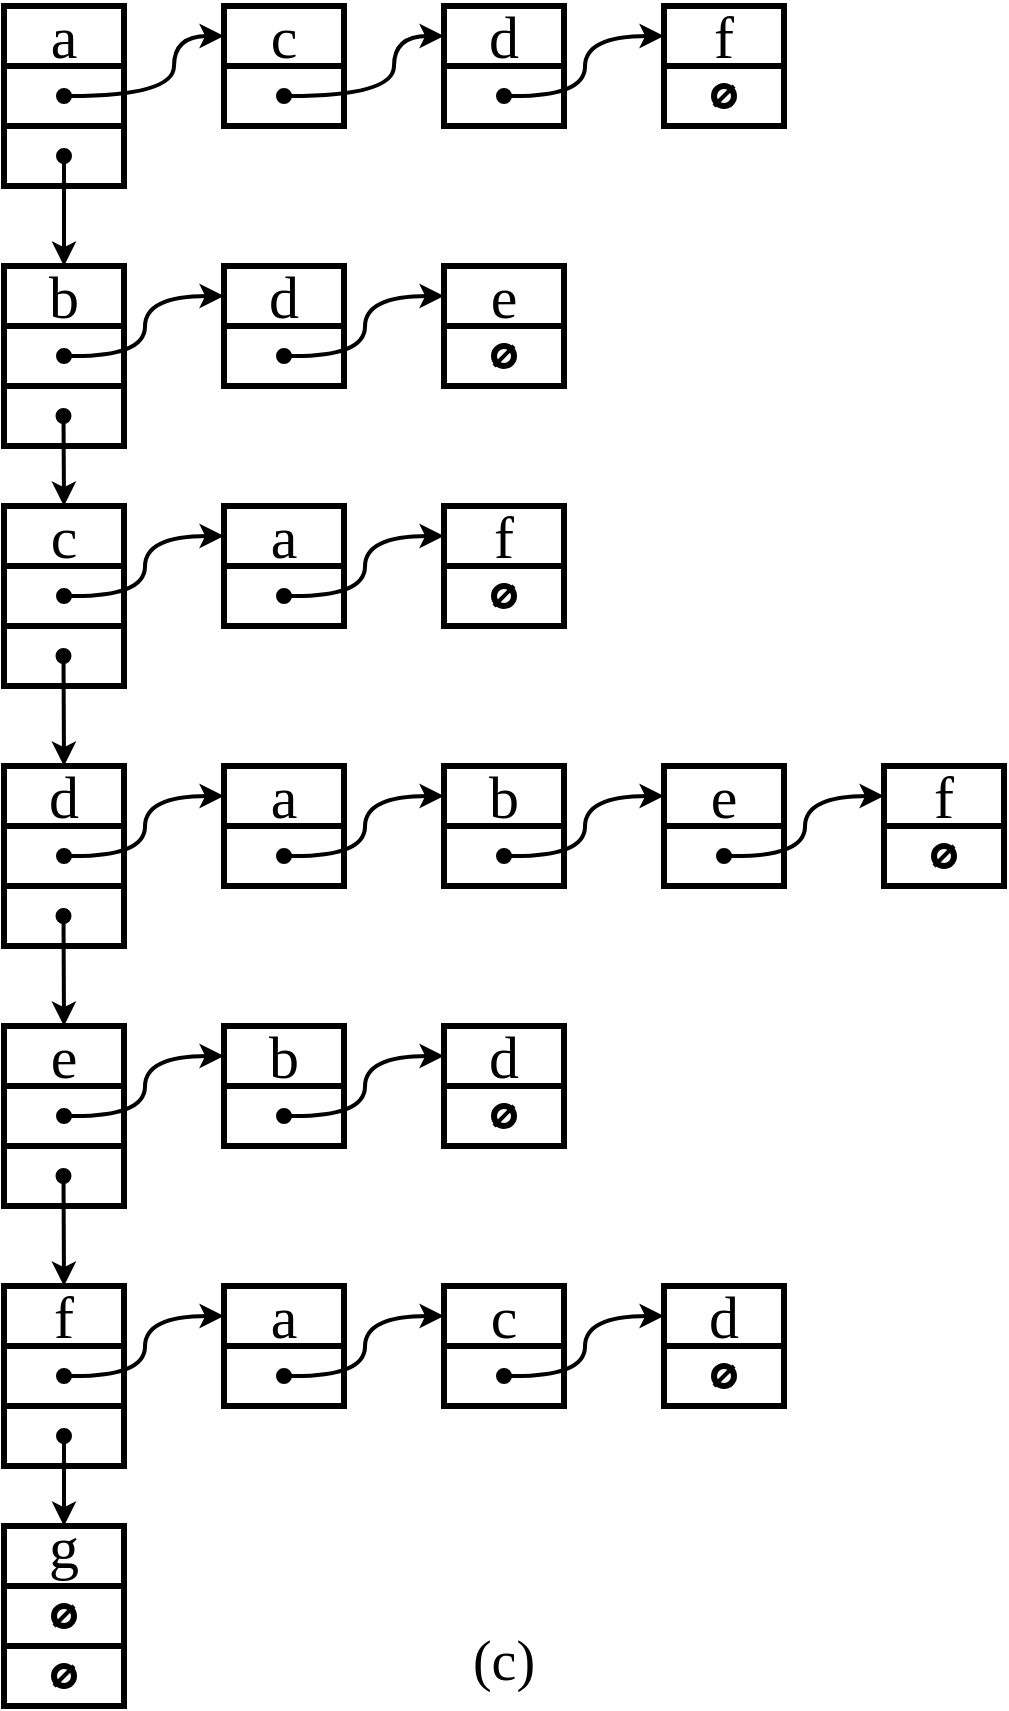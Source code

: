 <mxfile version="20.3.0" type="device"><diagram id="wyPumParGwDQI1j6Ohkn" name="Page-1"><mxGraphModel dx="962" dy="783" grid="1" gridSize="10" guides="1" tooltips="1" connect="1" arrows="1" fold="1" page="1" pageScale="1" pageWidth="850" pageHeight="1100" math="0" shadow="0"><root><mxCell id="0"/><mxCell id="1" parent="0"/><mxCell id="bCPv1UZzqPpGjMlI9TgP-187" value="" style="group" vertex="1" connectable="0" parent="1"><mxGeometry x="40" y="40" width="500" height="850" as="geometry"/></mxCell><mxCell id="bCPv1UZzqPpGjMlI9TgP-43" value="" style="group;fontSize=30;fontFamily=Times New Roman;" vertex="1" connectable="0" parent="bCPv1UZzqPpGjMlI9TgP-187"><mxGeometry width="60" height="90" as="geometry"/></mxCell><mxCell id="bCPv1UZzqPpGjMlI9TgP-2" value="a" style="rounded=0;whiteSpace=wrap;html=1;strokeWidth=3;fontSize=30;fontFamily=Times New Roman;" vertex="1" parent="bCPv1UZzqPpGjMlI9TgP-43"><mxGeometry width="60" height="30" as="geometry"/></mxCell><mxCell id="bCPv1UZzqPpGjMlI9TgP-3" value="" style="rounded=0;whiteSpace=wrap;html=1;strokeWidth=3;fontSize=30;fontFamily=Times New Roman;" vertex="1" parent="bCPv1UZzqPpGjMlI9TgP-43"><mxGeometry y="30" width="60" height="30" as="geometry"/></mxCell><mxCell id="bCPv1UZzqPpGjMlI9TgP-4" value="" style="rounded=0;whiteSpace=wrap;html=1;strokeWidth=3;fontSize=30;fontFamily=Times New Roman;" vertex="1" parent="bCPv1UZzqPpGjMlI9TgP-43"><mxGeometry y="60" width="60" height="30" as="geometry"/></mxCell><mxCell id="bCPv1UZzqPpGjMlI9TgP-142" style="rounded=0;orthogonalLoop=1;jettySize=auto;html=1;entryX=0.5;entryY=0;entryDx=0;entryDy=0;fontFamily=Times New Roman;fontSize=30;exitX=0.5;exitY=0.5;exitDx=0;exitDy=0;exitPerimeter=0;elbow=vertical;strokeWidth=2;startArrow=oval;startFill=1;" edge="1" parent="bCPv1UZzqPpGjMlI9TgP-43" target="bCPv1UZzqPpGjMlI9TgP-46"><mxGeometry relative="1" as="geometry"><mxPoint x="30" y="75" as="sourcePoint"/><mxPoint x="110" y="45" as="targetPoint"/></mxGeometry></mxCell><mxCell id="bCPv1UZzqPpGjMlI9TgP-45" value="" style="group;fontSize=30;fontFamily=Times New Roman;" vertex="1" connectable="0" parent="bCPv1UZzqPpGjMlI9TgP-187"><mxGeometry y="130" width="60" height="90" as="geometry"/></mxCell><mxCell id="bCPv1UZzqPpGjMlI9TgP-46" value="b" style="rounded=0;whiteSpace=wrap;html=1;strokeWidth=3;fontSize=30;fontFamily=Times New Roman;" vertex="1" parent="bCPv1UZzqPpGjMlI9TgP-45"><mxGeometry width="60" height="30" as="geometry"/></mxCell><mxCell id="bCPv1UZzqPpGjMlI9TgP-47" value="" style="rounded=0;whiteSpace=wrap;html=1;strokeWidth=3;fontSize=30;fontFamily=Times New Roman;" vertex="1" parent="bCPv1UZzqPpGjMlI9TgP-45"><mxGeometry y="30" width="60" height="30" as="geometry"/></mxCell><mxCell id="bCPv1UZzqPpGjMlI9TgP-48" value="" style="rounded=0;whiteSpace=wrap;html=1;strokeWidth=3;fontSize=30;fontFamily=Times New Roman;" vertex="1" parent="bCPv1UZzqPpGjMlI9TgP-45"><mxGeometry y="60" width="60" height="30" as="geometry"/></mxCell><mxCell id="bCPv1UZzqPpGjMlI9TgP-49" value="" style="group;fontSize=30;fontFamily=Times New Roman;" vertex="1" connectable="0" parent="bCPv1UZzqPpGjMlI9TgP-187"><mxGeometry y="250" width="60" height="90" as="geometry"/></mxCell><mxCell id="bCPv1UZzqPpGjMlI9TgP-50" value="c" style="rounded=0;whiteSpace=wrap;html=1;strokeWidth=3;fontSize=30;fontFamily=Times New Roman;" vertex="1" parent="bCPv1UZzqPpGjMlI9TgP-49"><mxGeometry width="60" height="30" as="geometry"/></mxCell><mxCell id="bCPv1UZzqPpGjMlI9TgP-51" value="" style="rounded=0;whiteSpace=wrap;html=1;strokeWidth=3;fontSize=30;fontFamily=Times New Roman;" vertex="1" parent="bCPv1UZzqPpGjMlI9TgP-49"><mxGeometry y="30" width="60" height="30" as="geometry"/></mxCell><mxCell id="bCPv1UZzqPpGjMlI9TgP-52" value="" style="rounded=0;whiteSpace=wrap;html=1;strokeWidth=3;fontSize=30;fontFamily=Times New Roman;" vertex="1" parent="bCPv1UZzqPpGjMlI9TgP-49"><mxGeometry y="60" width="60" height="30" as="geometry"/></mxCell><mxCell id="bCPv1UZzqPpGjMlI9TgP-53" value="" style="group;fontSize=30;fontFamily=Times New Roman;" vertex="1" connectable="0" parent="bCPv1UZzqPpGjMlI9TgP-187"><mxGeometry y="380" width="60" height="90" as="geometry"/></mxCell><mxCell id="bCPv1UZzqPpGjMlI9TgP-54" value="d" style="rounded=0;whiteSpace=wrap;html=1;strokeWidth=3;fontSize=30;fontFamily=Times New Roman;" vertex="1" parent="bCPv1UZzqPpGjMlI9TgP-53"><mxGeometry width="60" height="30" as="geometry"/></mxCell><mxCell id="bCPv1UZzqPpGjMlI9TgP-55" value="" style="rounded=0;whiteSpace=wrap;html=1;strokeWidth=3;fontSize=30;fontFamily=Times New Roman;" vertex="1" parent="bCPv1UZzqPpGjMlI9TgP-53"><mxGeometry y="30" width="60" height="30" as="geometry"/></mxCell><mxCell id="bCPv1UZzqPpGjMlI9TgP-56" value="" style="rounded=0;whiteSpace=wrap;html=1;strokeWidth=3;fontSize=30;fontFamily=Times New Roman;" vertex="1" parent="bCPv1UZzqPpGjMlI9TgP-53"><mxGeometry y="60" width="60" height="30" as="geometry"/></mxCell><mxCell id="bCPv1UZzqPpGjMlI9TgP-125" style="edgeStyle=orthogonalEdgeStyle;curved=1;rounded=0;orthogonalLoop=1;jettySize=auto;html=1;entryX=0;entryY=0.5;entryDx=0;entryDy=0;strokeWidth=2;fontFamily=Times New Roman;fontSize=30;startArrow=oval;startFill=1;elbow=vertical;exitX=0.5;exitY=0.5;exitDx=0;exitDy=0;exitPerimeter=0;" edge="1" parent="bCPv1UZzqPpGjMlI9TgP-53" target="bCPv1UZzqPpGjMlI9TgP-94"><mxGeometry relative="1" as="geometry"><mxPoint x="30" y="45" as="sourcePoint"/><mxPoint x="110" y="15" as="targetPoint"/></mxGeometry></mxCell><mxCell id="bCPv1UZzqPpGjMlI9TgP-57" value="" style="group;fontSize=30;fontFamily=Times New Roman;" vertex="1" connectable="0" parent="bCPv1UZzqPpGjMlI9TgP-187"><mxGeometry y="510" width="60" height="90" as="geometry"/></mxCell><mxCell id="bCPv1UZzqPpGjMlI9TgP-58" value="e" style="rounded=0;whiteSpace=wrap;html=1;strokeWidth=3;fontSize=30;fontFamily=Times New Roman;" vertex="1" parent="bCPv1UZzqPpGjMlI9TgP-57"><mxGeometry width="60" height="30" as="geometry"/></mxCell><mxCell id="bCPv1UZzqPpGjMlI9TgP-59" value="" style="rounded=0;whiteSpace=wrap;html=1;strokeWidth=3;fontSize=30;fontFamily=Times New Roman;" vertex="1" parent="bCPv1UZzqPpGjMlI9TgP-57"><mxGeometry y="30" width="60" height="30" as="geometry"/></mxCell><mxCell id="bCPv1UZzqPpGjMlI9TgP-60" value="" style="rounded=0;whiteSpace=wrap;html=1;strokeWidth=3;fontSize=30;fontFamily=Times New Roman;" vertex="1" parent="bCPv1UZzqPpGjMlI9TgP-57"><mxGeometry y="60" width="60" height="30" as="geometry"/></mxCell><mxCell id="bCPv1UZzqPpGjMlI9TgP-61" value="" style="group;fontSize=30;fontFamily=Times New Roman;" vertex="1" connectable="0" parent="bCPv1UZzqPpGjMlI9TgP-187"><mxGeometry y="640" width="60" height="90" as="geometry"/></mxCell><mxCell id="bCPv1UZzqPpGjMlI9TgP-62" value="f" style="rounded=0;whiteSpace=wrap;html=1;strokeWidth=3;fontSize=30;fontFamily=Times New Roman;" vertex="1" parent="bCPv1UZzqPpGjMlI9TgP-61"><mxGeometry width="60" height="30" as="geometry"/></mxCell><mxCell id="bCPv1UZzqPpGjMlI9TgP-63" value="" style="rounded=0;whiteSpace=wrap;html=1;strokeWidth=3;fontSize=30;fontFamily=Times New Roman;" vertex="1" parent="bCPv1UZzqPpGjMlI9TgP-61"><mxGeometry y="30" width="60" height="30" as="geometry"/></mxCell><mxCell id="bCPv1UZzqPpGjMlI9TgP-64" value="" style="rounded=0;whiteSpace=wrap;html=1;strokeWidth=3;fontSize=30;fontFamily=Times New Roman;" vertex="1" parent="bCPv1UZzqPpGjMlI9TgP-61"><mxGeometry y="60" width="60" height="30" as="geometry"/></mxCell><mxCell id="bCPv1UZzqPpGjMlI9TgP-138" style="edgeStyle=orthogonalEdgeStyle;curved=1;rounded=0;orthogonalLoop=1;jettySize=auto;html=1;entryX=0;entryY=0.5;entryDx=0;entryDy=0;strokeWidth=2;fontFamily=Times New Roman;fontSize=30;startArrow=oval;startFill=1;elbow=vertical;exitX=0.5;exitY=0.5;exitDx=0;exitDy=0;exitPerimeter=0;" edge="1" parent="bCPv1UZzqPpGjMlI9TgP-61" target="bCPv1UZzqPpGjMlI9TgP-112"><mxGeometry relative="1" as="geometry"><mxPoint x="30" y="45" as="sourcePoint"/><mxPoint x="110" y="15" as="targetPoint"/></mxGeometry></mxCell><mxCell id="bCPv1UZzqPpGjMlI9TgP-65" value="" style="group;fontSize=30;fontFamily=Times New Roman;" vertex="1" connectable="0" parent="bCPv1UZzqPpGjMlI9TgP-187"><mxGeometry y="760" width="60" height="90" as="geometry"/></mxCell><mxCell id="bCPv1UZzqPpGjMlI9TgP-66" value="g" style="rounded=0;whiteSpace=wrap;html=1;strokeWidth=3;fontSize=30;fontFamily=Times New Roman;spacingTop=-10;" vertex="1" parent="bCPv1UZzqPpGjMlI9TgP-65"><mxGeometry width="60" height="30" as="geometry"/></mxCell><mxCell id="bCPv1UZzqPpGjMlI9TgP-67" value="" style="rounded=0;whiteSpace=wrap;html=1;strokeWidth=3;fontSize=30;fontFamily=Times New Roman;" vertex="1" parent="bCPv1UZzqPpGjMlI9TgP-65"><mxGeometry y="30" width="60" height="30" as="geometry"/></mxCell><mxCell id="bCPv1UZzqPpGjMlI9TgP-68" value="" style="rounded=0;whiteSpace=wrap;html=1;strokeWidth=3;fontSize=30;fontFamily=Times New Roman;" vertex="1" parent="bCPv1UZzqPpGjMlI9TgP-65"><mxGeometry y="60" width="60" height="30" as="geometry"/></mxCell><mxCell id="bCPv1UZzqPpGjMlI9TgP-181" value="" style="group;strokeWidth=3;fontFamily=Times New Roman;fontSize=30;" vertex="1" connectable="0" parent="bCPv1UZzqPpGjMlI9TgP-65"><mxGeometry x="25" y="40" width="10" height="10" as="geometry"/></mxCell><mxCell id="bCPv1UZzqPpGjMlI9TgP-182" value="" style="ellipse;whiteSpace=wrap;html=1;aspect=fixed;strokeWidth=3;fontFamily=Times New Roman;fontSize=30;" vertex="1" parent="bCPv1UZzqPpGjMlI9TgP-181"><mxGeometry width="10" height="10" as="geometry"/></mxCell><mxCell id="bCPv1UZzqPpGjMlI9TgP-183" value="" style="endArrow=none;html=1;exitX=0;exitY=1;exitDx=0;exitDy=0;exitPerimeter=0;rounded=0;strokeWidth=2;fontFamily=Times New Roman;fontSize=30;elbow=vertical;" edge="1" parent="bCPv1UZzqPpGjMlI9TgP-181" source="bCPv1UZzqPpGjMlI9TgP-182"><mxGeometry width="50" height="50" as="geometry"><mxPoint x="5" y="10" as="sourcePoint"/><mxPoint x="10" as="targetPoint"/></mxGeometry></mxCell><mxCell id="bCPv1UZzqPpGjMlI9TgP-184" value="" style="group;strokeWidth=3;fontFamily=Times New Roman;fontSize=30;" vertex="1" connectable="0" parent="bCPv1UZzqPpGjMlI9TgP-65"><mxGeometry x="25" y="70" width="10" height="10" as="geometry"/></mxCell><mxCell id="bCPv1UZzqPpGjMlI9TgP-185" value="" style="ellipse;whiteSpace=wrap;html=1;aspect=fixed;strokeWidth=3;fontFamily=Times New Roman;fontSize=30;" vertex="1" parent="bCPv1UZzqPpGjMlI9TgP-184"><mxGeometry width="10" height="10" as="geometry"/></mxCell><mxCell id="bCPv1UZzqPpGjMlI9TgP-186" value="" style="endArrow=none;html=1;exitX=0;exitY=1;exitDx=0;exitDy=0;exitPerimeter=0;rounded=0;strokeWidth=2;fontFamily=Times New Roman;fontSize=30;elbow=vertical;" edge="1" parent="bCPv1UZzqPpGjMlI9TgP-184" source="bCPv1UZzqPpGjMlI9TgP-185"><mxGeometry width="50" height="50" as="geometry"><mxPoint x="5" y="10" as="sourcePoint"/><mxPoint x="10" as="targetPoint"/></mxGeometry></mxCell><mxCell id="bCPv1UZzqPpGjMlI9TgP-69" value="" style="group;fontSize=30;fontFamily=Times New Roman;" vertex="1" connectable="0" parent="bCPv1UZzqPpGjMlI9TgP-187"><mxGeometry x="110" width="60" height="60" as="geometry"/></mxCell><mxCell id="bCPv1UZzqPpGjMlI9TgP-70" value="c" style="rounded=0;whiteSpace=wrap;html=1;strokeWidth=3;fontSize=30;fontFamily=Times New Roman;" vertex="1" parent="bCPv1UZzqPpGjMlI9TgP-69"><mxGeometry width="60" height="30" as="geometry"/></mxCell><mxCell id="bCPv1UZzqPpGjMlI9TgP-71" value="" style="rounded=0;whiteSpace=wrap;html=1;strokeWidth=3;fontSize=30;fontFamily=Times New Roman;" vertex="1" parent="bCPv1UZzqPpGjMlI9TgP-69"><mxGeometry y="30" width="60" height="30" as="geometry"/></mxCell><mxCell id="bCPv1UZzqPpGjMlI9TgP-72" value="" style="group;fontSize=30;fontFamily=Times New Roman;" vertex="1" connectable="0" parent="bCPv1UZzqPpGjMlI9TgP-187"><mxGeometry x="220" width="60" height="60" as="geometry"/></mxCell><mxCell id="bCPv1UZzqPpGjMlI9TgP-73" value="d" style="rounded=0;whiteSpace=wrap;html=1;strokeWidth=3;fontSize=30;fontFamily=Times New Roman;" vertex="1" parent="bCPv1UZzqPpGjMlI9TgP-72"><mxGeometry width="60" height="30" as="geometry"/></mxCell><mxCell id="bCPv1UZzqPpGjMlI9TgP-74" value="" style="rounded=0;whiteSpace=wrap;html=1;strokeWidth=3;fontSize=30;fontFamily=Times New Roman;" vertex="1" parent="bCPv1UZzqPpGjMlI9TgP-72"><mxGeometry y="30" width="60" height="30" as="geometry"/></mxCell><mxCell id="bCPv1UZzqPpGjMlI9TgP-75" value="" style="group;fontSize=30;fontFamily=Times New Roman;" vertex="1" connectable="0" parent="bCPv1UZzqPpGjMlI9TgP-187"><mxGeometry x="330" width="60" height="60" as="geometry"/></mxCell><mxCell id="bCPv1UZzqPpGjMlI9TgP-76" value="f" style="rounded=0;whiteSpace=wrap;html=1;strokeWidth=3;fontSize=30;fontFamily=Times New Roman;" vertex="1" parent="bCPv1UZzqPpGjMlI9TgP-75"><mxGeometry width="60" height="30" as="geometry"/></mxCell><mxCell id="bCPv1UZzqPpGjMlI9TgP-77" value="" style="rounded=0;whiteSpace=wrap;html=1;strokeWidth=3;fontSize=30;fontFamily=Times New Roman;" vertex="1" parent="bCPv1UZzqPpGjMlI9TgP-75"><mxGeometry y="30" width="60" height="30" as="geometry"/></mxCell><mxCell id="bCPv1UZzqPpGjMlI9TgP-154" value="" style="group;strokeWidth=3;fontFamily=Times New Roman;fontSize=30;" vertex="1" connectable="0" parent="bCPv1UZzqPpGjMlI9TgP-75"><mxGeometry x="25" y="40" width="10" height="10" as="geometry"/></mxCell><mxCell id="bCPv1UZzqPpGjMlI9TgP-155" value="" style="ellipse;whiteSpace=wrap;html=1;aspect=fixed;strokeWidth=3;fontFamily=Times New Roman;fontSize=30;" vertex="1" parent="bCPv1UZzqPpGjMlI9TgP-154"><mxGeometry width="10" height="10" as="geometry"/></mxCell><mxCell id="bCPv1UZzqPpGjMlI9TgP-156" value="" style="endArrow=none;html=1;exitX=0;exitY=1;exitDx=0;exitDy=0;exitPerimeter=0;rounded=0;strokeWidth=2;fontFamily=Times New Roman;fontSize=30;elbow=vertical;" edge="1" parent="bCPv1UZzqPpGjMlI9TgP-154" source="bCPv1UZzqPpGjMlI9TgP-155"><mxGeometry width="50" height="50" as="geometry"><mxPoint x="5" y="10" as="sourcePoint"/><mxPoint x="10" as="targetPoint"/></mxGeometry></mxCell><mxCell id="bCPv1UZzqPpGjMlI9TgP-78" value="" style="group;fontSize=30;fontFamily=Times New Roman;" vertex="1" connectable="0" parent="bCPv1UZzqPpGjMlI9TgP-187"><mxGeometry x="110" y="130" width="60" height="60" as="geometry"/></mxCell><mxCell id="bCPv1UZzqPpGjMlI9TgP-79" value="d" style="rounded=0;whiteSpace=wrap;html=1;strokeWidth=3;fontSize=30;fontFamily=Times New Roman;" vertex="1" parent="bCPv1UZzqPpGjMlI9TgP-78"><mxGeometry width="60" height="30" as="geometry"/></mxCell><mxCell id="bCPv1UZzqPpGjMlI9TgP-80" value="" style="rounded=0;whiteSpace=wrap;html=1;strokeWidth=3;fontSize=30;fontFamily=Times New Roman;" vertex="1" parent="bCPv1UZzqPpGjMlI9TgP-78"><mxGeometry y="30" width="60" height="30" as="geometry"/></mxCell><mxCell id="bCPv1UZzqPpGjMlI9TgP-81" value="" style="group;fontSize=30;fontFamily=Times New Roman;" vertex="1" connectable="0" parent="bCPv1UZzqPpGjMlI9TgP-187"><mxGeometry x="220" y="130" width="60" height="60" as="geometry"/></mxCell><mxCell id="bCPv1UZzqPpGjMlI9TgP-82" value="e" style="rounded=0;whiteSpace=wrap;html=1;strokeWidth=3;fontSize=30;fontFamily=Times New Roman;" vertex="1" parent="bCPv1UZzqPpGjMlI9TgP-81"><mxGeometry width="60" height="30" as="geometry"/></mxCell><mxCell id="bCPv1UZzqPpGjMlI9TgP-83" value="" style="rounded=0;whiteSpace=wrap;html=1;strokeWidth=3;fontSize=30;fontFamily=Times New Roman;" vertex="1" parent="bCPv1UZzqPpGjMlI9TgP-81"><mxGeometry y="30" width="60" height="30" as="geometry"/></mxCell><mxCell id="bCPv1UZzqPpGjMlI9TgP-162" value="" style="group;strokeWidth=3;fontFamily=Times New Roman;fontSize=30;" vertex="1" connectable="0" parent="bCPv1UZzqPpGjMlI9TgP-81"><mxGeometry x="25" y="40" width="10" height="10" as="geometry"/></mxCell><mxCell id="bCPv1UZzqPpGjMlI9TgP-163" value="" style="ellipse;whiteSpace=wrap;html=1;aspect=fixed;strokeWidth=3;fontFamily=Times New Roman;fontSize=30;" vertex="1" parent="bCPv1UZzqPpGjMlI9TgP-162"><mxGeometry width="10" height="10" as="geometry"/></mxCell><mxCell id="bCPv1UZzqPpGjMlI9TgP-164" value="" style="endArrow=none;html=1;exitX=0;exitY=1;exitDx=0;exitDy=0;exitPerimeter=0;rounded=0;strokeWidth=2;fontFamily=Times New Roman;fontSize=30;elbow=vertical;" edge="1" parent="bCPv1UZzqPpGjMlI9TgP-162" source="bCPv1UZzqPpGjMlI9TgP-163"><mxGeometry width="50" height="50" as="geometry"><mxPoint x="5" y="10" as="sourcePoint"/><mxPoint x="10" as="targetPoint"/></mxGeometry></mxCell><mxCell id="bCPv1UZzqPpGjMlI9TgP-84" value="" style="group;fontSize=30;fontFamily=Times New Roman;" vertex="1" connectable="0" parent="bCPv1UZzqPpGjMlI9TgP-187"><mxGeometry x="220" y="250" width="60" height="60" as="geometry"/></mxCell><mxCell id="bCPv1UZzqPpGjMlI9TgP-85" value="f" style="rounded=0;whiteSpace=wrap;html=1;strokeWidth=3;fontSize=30;fontFamily=Times New Roman;" vertex="1" parent="bCPv1UZzqPpGjMlI9TgP-84"><mxGeometry width="60" height="30" as="geometry"/></mxCell><mxCell id="bCPv1UZzqPpGjMlI9TgP-86" value="" style="rounded=0;whiteSpace=wrap;html=1;strokeWidth=3;fontSize=30;fontFamily=Times New Roman;" vertex="1" parent="bCPv1UZzqPpGjMlI9TgP-84"><mxGeometry y="30" width="60" height="30" as="geometry"/></mxCell><mxCell id="bCPv1UZzqPpGjMlI9TgP-166" value="" style="group;strokeWidth=3;fontFamily=Times New Roman;fontSize=30;" vertex="1" connectable="0" parent="bCPv1UZzqPpGjMlI9TgP-84"><mxGeometry x="25" y="40" width="10" height="10" as="geometry"/></mxCell><mxCell id="bCPv1UZzqPpGjMlI9TgP-167" value="" style="ellipse;whiteSpace=wrap;html=1;aspect=fixed;strokeWidth=3;fontFamily=Times New Roman;fontSize=30;" vertex="1" parent="bCPv1UZzqPpGjMlI9TgP-166"><mxGeometry width="10" height="10" as="geometry"/></mxCell><mxCell id="bCPv1UZzqPpGjMlI9TgP-168" value="" style="endArrow=none;html=1;exitX=0;exitY=1;exitDx=0;exitDy=0;exitPerimeter=0;rounded=0;strokeWidth=2;fontFamily=Times New Roman;fontSize=30;elbow=vertical;" edge="1" parent="bCPv1UZzqPpGjMlI9TgP-166" source="bCPv1UZzqPpGjMlI9TgP-167"><mxGeometry width="50" height="50" as="geometry"><mxPoint x="5" y="10" as="sourcePoint"/><mxPoint x="10" as="targetPoint"/></mxGeometry></mxCell><mxCell id="bCPv1UZzqPpGjMlI9TgP-87" value="" style="group;fontSize=30;fontFamily=Times New Roman;" vertex="1" connectable="0" parent="bCPv1UZzqPpGjMlI9TgP-187"><mxGeometry x="110" y="250" width="60" height="60" as="geometry"/></mxCell><mxCell id="bCPv1UZzqPpGjMlI9TgP-88" value="a" style="rounded=0;whiteSpace=wrap;html=1;strokeWidth=3;fontSize=30;fontFamily=Times New Roman;" vertex="1" parent="bCPv1UZzqPpGjMlI9TgP-87"><mxGeometry width="60" height="30" as="geometry"/></mxCell><mxCell id="bCPv1UZzqPpGjMlI9TgP-89" value="" style="rounded=0;whiteSpace=wrap;html=1;strokeWidth=3;fontSize=30;fontFamily=Times New Roman;" vertex="1" parent="bCPv1UZzqPpGjMlI9TgP-87"><mxGeometry y="30" width="60" height="30" as="geometry"/></mxCell><mxCell id="bCPv1UZzqPpGjMlI9TgP-90" value="b" style="group;fontSize=30;fontFamily=Times New Roman;" vertex="1" connectable="0" parent="bCPv1UZzqPpGjMlI9TgP-187"><mxGeometry x="220" y="380" width="60" height="60" as="geometry"/></mxCell><mxCell id="bCPv1UZzqPpGjMlI9TgP-91" value="b" style="rounded=0;whiteSpace=wrap;html=1;strokeWidth=3;fontSize=30;fontFamily=Times New Roman;" vertex="1" parent="bCPv1UZzqPpGjMlI9TgP-90"><mxGeometry width="60" height="30" as="geometry"/></mxCell><mxCell id="bCPv1UZzqPpGjMlI9TgP-92" value="" style="rounded=0;whiteSpace=wrap;html=1;strokeWidth=3;fontSize=30;fontFamily=Times New Roman;" vertex="1" parent="bCPv1UZzqPpGjMlI9TgP-90"><mxGeometry y="30" width="60" height="30" as="geometry"/></mxCell><mxCell id="bCPv1UZzqPpGjMlI9TgP-93" value="" style="group;fontSize=30;fontFamily=Times New Roman;" vertex="1" connectable="0" parent="bCPv1UZzqPpGjMlI9TgP-187"><mxGeometry x="110" y="380" width="60" height="60" as="geometry"/></mxCell><mxCell id="bCPv1UZzqPpGjMlI9TgP-94" value="a" style="rounded=0;whiteSpace=wrap;html=1;strokeWidth=3;fontSize=30;fontFamily=Times New Roman;" vertex="1" parent="bCPv1UZzqPpGjMlI9TgP-93"><mxGeometry width="60" height="30" as="geometry"/></mxCell><mxCell id="bCPv1UZzqPpGjMlI9TgP-95" value="" style="rounded=0;whiteSpace=wrap;html=1;strokeWidth=3;fontSize=30;fontFamily=Times New Roman;" vertex="1" parent="bCPv1UZzqPpGjMlI9TgP-93"><mxGeometry y="30" width="60" height="30" as="geometry"/></mxCell><mxCell id="bCPv1UZzqPpGjMlI9TgP-96" value="" style="group;fontSize=30;fontFamily=Times New Roman;" vertex="1" connectable="0" parent="bCPv1UZzqPpGjMlI9TgP-187"><mxGeometry x="440" y="380" width="60" height="60" as="geometry"/></mxCell><mxCell id="bCPv1UZzqPpGjMlI9TgP-97" value="f" style="rounded=0;whiteSpace=wrap;html=1;strokeWidth=3;fontSize=30;fontFamily=Times New Roman;" vertex="1" parent="bCPv1UZzqPpGjMlI9TgP-96"><mxGeometry width="60" height="30" as="geometry"/></mxCell><mxCell id="bCPv1UZzqPpGjMlI9TgP-98" value="" style="rounded=0;whiteSpace=wrap;html=1;strokeWidth=3;fontSize=30;fontFamily=Times New Roman;" vertex="1" parent="bCPv1UZzqPpGjMlI9TgP-96"><mxGeometry y="30" width="60" height="30" as="geometry"/></mxCell><mxCell id="bCPv1UZzqPpGjMlI9TgP-172" value="" style="group;strokeWidth=3;fontFamily=Times New Roman;fontSize=30;" vertex="1" connectable="0" parent="bCPv1UZzqPpGjMlI9TgP-96"><mxGeometry x="25" y="40" width="10" height="10" as="geometry"/></mxCell><mxCell id="bCPv1UZzqPpGjMlI9TgP-173" value="" style="ellipse;whiteSpace=wrap;html=1;aspect=fixed;strokeWidth=3;fontFamily=Times New Roman;fontSize=30;" vertex="1" parent="bCPv1UZzqPpGjMlI9TgP-172"><mxGeometry width="10" height="10" as="geometry"/></mxCell><mxCell id="bCPv1UZzqPpGjMlI9TgP-174" value="" style="endArrow=none;html=1;exitX=0;exitY=1;exitDx=0;exitDy=0;exitPerimeter=0;rounded=0;strokeWidth=2;fontFamily=Times New Roman;fontSize=30;elbow=vertical;" edge="1" parent="bCPv1UZzqPpGjMlI9TgP-172" source="bCPv1UZzqPpGjMlI9TgP-173"><mxGeometry width="50" height="50" as="geometry"><mxPoint x="5" y="10" as="sourcePoint"/><mxPoint x="10" as="targetPoint"/></mxGeometry></mxCell><mxCell id="bCPv1UZzqPpGjMlI9TgP-99" value="" style="group;fontSize=30;fontFamily=Times New Roman;" vertex="1" connectable="0" parent="bCPv1UZzqPpGjMlI9TgP-187"><mxGeometry x="330" y="380" width="60" height="60" as="geometry"/></mxCell><mxCell id="bCPv1UZzqPpGjMlI9TgP-100" value="e" style="rounded=0;whiteSpace=wrap;html=1;strokeWidth=3;fontSize=30;fontFamily=Times New Roman;" vertex="1" parent="bCPv1UZzqPpGjMlI9TgP-99"><mxGeometry width="60" height="30" as="geometry"/></mxCell><mxCell id="bCPv1UZzqPpGjMlI9TgP-101" value="" style="rounded=0;whiteSpace=wrap;html=1;strokeWidth=3;fontSize=30;fontFamily=Times New Roman;" vertex="1" parent="bCPv1UZzqPpGjMlI9TgP-99"><mxGeometry y="30" width="60" height="30" as="geometry"/></mxCell><mxCell id="bCPv1UZzqPpGjMlI9TgP-102" value="" style="group;fontSize=30;fontFamily=Times New Roman;" vertex="1" connectable="0" parent="bCPv1UZzqPpGjMlI9TgP-187"><mxGeometry x="220" y="510" width="60" height="60" as="geometry"/></mxCell><mxCell id="bCPv1UZzqPpGjMlI9TgP-103" value="d" style="rounded=0;whiteSpace=wrap;html=1;strokeWidth=3;fontSize=30;fontFamily=Times New Roman;" vertex="1" parent="bCPv1UZzqPpGjMlI9TgP-102"><mxGeometry width="60" height="30" as="geometry"/></mxCell><mxCell id="bCPv1UZzqPpGjMlI9TgP-104" value="" style="rounded=0;whiteSpace=wrap;html=1;strokeWidth=3;fontSize=30;fontFamily=Times New Roman;" vertex="1" parent="bCPv1UZzqPpGjMlI9TgP-102"><mxGeometry y="30" width="60" height="30" as="geometry"/></mxCell><mxCell id="bCPv1UZzqPpGjMlI9TgP-175" value="" style="group;strokeWidth=3;fontFamily=Times New Roman;fontSize=30;" vertex="1" connectable="0" parent="bCPv1UZzqPpGjMlI9TgP-102"><mxGeometry x="25" y="40" width="10" height="10" as="geometry"/></mxCell><mxCell id="bCPv1UZzqPpGjMlI9TgP-176" value="" style="ellipse;whiteSpace=wrap;html=1;aspect=fixed;strokeWidth=3;fontFamily=Times New Roman;fontSize=30;" vertex="1" parent="bCPv1UZzqPpGjMlI9TgP-175"><mxGeometry width="10" height="10" as="geometry"/></mxCell><mxCell id="bCPv1UZzqPpGjMlI9TgP-177" value="" style="endArrow=none;html=1;exitX=0;exitY=1;exitDx=0;exitDy=0;exitPerimeter=0;rounded=0;strokeWidth=2;fontFamily=Times New Roman;fontSize=30;elbow=vertical;" edge="1" parent="bCPv1UZzqPpGjMlI9TgP-175" source="bCPv1UZzqPpGjMlI9TgP-176"><mxGeometry width="50" height="50" as="geometry"><mxPoint x="5" y="10" as="sourcePoint"/><mxPoint x="10" as="targetPoint"/></mxGeometry></mxCell><mxCell id="bCPv1UZzqPpGjMlI9TgP-105" value="" style="group;fontSize=30;fontFamily=Times New Roman;" vertex="1" connectable="0" parent="bCPv1UZzqPpGjMlI9TgP-187"><mxGeometry x="110" y="510" width="60" height="60" as="geometry"/></mxCell><mxCell id="bCPv1UZzqPpGjMlI9TgP-106" value="b" style="rounded=0;whiteSpace=wrap;html=1;strokeWidth=3;fontSize=30;fontFamily=Times New Roman;" vertex="1" parent="bCPv1UZzqPpGjMlI9TgP-105"><mxGeometry width="60" height="30" as="geometry"/></mxCell><mxCell id="bCPv1UZzqPpGjMlI9TgP-107" value="" style="rounded=0;whiteSpace=wrap;html=1;strokeWidth=3;fontSize=30;fontFamily=Times New Roman;" vertex="1" parent="bCPv1UZzqPpGjMlI9TgP-105"><mxGeometry y="30" width="60" height="30" as="geometry"/></mxCell><mxCell id="bCPv1UZzqPpGjMlI9TgP-108" value="" style="group;fontSize=30;fontFamily=Times New Roman;" vertex="1" connectable="0" parent="bCPv1UZzqPpGjMlI9TgP-187"><mxGeometry x="220" y="640" width="60" height="60" as="geometry"/></mxCell><mxCell id="bCPv1UZzqPpGjMlI9TgP-109" value="c" style="rounded=0;whiteSpace=wrap;html=1;strokeWidth=3;fontSize=30;fontFamily=Times New Roman;" vertex="1" parent="bCPv1UZzqPpGjMlI9TgP-108"><mxGeometry width="60" height="30" as="geometry"/></mxCell><mxCell id="bCPv1UZzqPpGjMlI9TgP-110" value="" style="rounded=0;whiteSpace=wrap;html=1;strokeWidth=3;fontSize=30;fontFamily=Times New Roman;" vertex="1" parent="bCPv1UZzqPpGjMlI9TgP-108"><mxGeometry y="30" width="60" height="30" as="geometry"/></mxCell><mxCell id="bCPv1UZzqPpGjMlI9TgP-111" value="" style="group;fontSize=30;fontFamily=Times New Roman;" vertex="1" connectable="0" parent="bCPv1UZzqPpGjMlI9TgP-187"><mxGeometry x="110" y="640" width="60" height="60" as="geometry"/></mxCell><mxCell id="bCPv1UZzqPpGjMlI9TgP-112" value="a" style="rounded=0;whiteSpace=wrap;html=1;strokeWidth=3;fontSize=30;fontFamily=Times New Roman;" vertex="1" parent="bCPv1UZzqPpGjMlI9TgP-111"><mxGeometry width="60" height="30" as="geometry"/></mxCell><mxCell id="bCPv1UZzqPpGjMlI9TgP-113" value="" style="rounded=0;whiteSpace=wrap;html=1;strokeWidth=3;fontSize=30;fontFamily=Times New Roman;" vertex="1" parent="bCPv1UZzqPpGjMlI9TgP-111"><mxGeometry y="30" width="60" height="30" as="geometry"/></mxCell><mxCell id="bCPv1UZzqPpGjMlI9TgP-114" value="" style="group;fontSize=30;fontFamily=Times New Roman;" vertex="1" connectable="0" parent="bCPv1UZzqPpGjMlI9TgP-187"><mxGeometry x="330" y="640" width="60" height="60" as="geometry"/></mxCell><mxCell id="bCPv1UZzqPpGjMlI9TgP-115" value="d" style="rounded=0;whiteSpace=wrap;html=1;strokeWidth=3;fontSize=30;fontFamily=Times New Roman;" vertex="1" parent="bCPv1UZzqPpGjMlI9TgP-114"><mxGeometry width="60" height="30" as="geometry"/></mxCell><mxCell id="bCPv1UZzqPpGjMlI9TgP-116" value="" style="rounded=0;whiteSpace=wrap;html=1;strokeWidth=3;fontSize=30;fontFamily=Times New Roman;" vertex="1" parent="bCPv1UZzqPpGjMlI9TgP-114"><mxGeometry y="30" width="60" height="30" as="geometry"/></mxCell><mxCell id="bCPv1UZzqPpGjMlI9TgP-178" value="" style="group;strokeWidth=3;fontFamily=Times New Roman;fontSize=30;" vertex="1" connectable="0" parent="bCPv1UZzqPpGjMlI9TgP-114"><mxGeometry x="25" y="40" width="10" height="10" as="geometry"/></mxCell><mxCell id="bCPv1UZzqPpGjMlI9TgP-179" value="" style="ellipse;whiteSpace=wrap;html=1;aspect=fixed;strokeWidth=3;fontFamily=Times New Roman;fontSize=30;" vertex="1" parent="bCPv1UZzqPpGjMlI9TgP-178"><mxGeometry width="10" height="10" as="geometry"/></mxCell><mxCell id="bCPv1UZzqPpGjMlI9TgP-180" value="" style="endArrow=none;html=1;exitX=0;exitY=1;exitDx=0;exitDy=0;exitPerimeter=0;rounded=0;strokeWidth=2;fontFamily=Times New Roman;fontSize=30;elbow=vertical;" edge="1" parent="bCPv1UZzqPpGjMlI9TgP-178" source="bCPv1UZzqPpGjMlI9TgP-179"><mxGeometry width="50" height="50" as="geometry"><mxPoint x="5" y="10" as="sourcePoint"/><mxPoint x="10" as="targetPoint"/></mxGeometry></mxCell><mxCell id="bCPv1UZzqPpGjMlI9TgP-117" value="&lt;font style=&quot;font-size: 28px;&quot; face=&quot;Times New Roman&quot;&gt;(c)&lt;/font&gt;" style="text;html=1;strokeColor=none;fillColor=none;align=center;verticalAlign=middle;whiteSpace=wrap;rounded=0;strokeWidth=3;" vertex="1" parent="bCPv1UZzqPpGjMlI9TgP-187"><mxGeometry x="220" y="812" width="60" height="30" as="geometry"/></mxCell><mxCell id="bCPv1UZzqPpGjMlI9TgP-118" style="edgeStyle=orthogonalEdgeStyle;rounded=0;orthogonalLoop=1;jettySize=auto;html=1;entryX=0;entryY=0.5;entryDx=0;entryDy=0;fontFamily=Times New Roman;fontSize=30;exitX=0.5;exitY=0.5;exitDx=0;exitDy=0;exitPerimeter=0;elbow=vertical;curved=1;strokeWidth=2;startArrow=oval;startFill=1;" edge="1" parent="bCPv1UZzqPpGjMlI9TgP-187" source="bCPv1UZzqPpGjMlI9TgP-3" target="bCPv1UZzqPpGjMlI9TgP-70"><mxGeometry relative="1" as="geometry"/></mxCell><mxCell id="bCPv1UZzqPpGjMlI9TgP-119" style="edgeStyle=orthogonalEdgeStyle;curved=1;rounded=0;orthogonalLoop=1;jettySize=auto;html=1;entryX=0;entryY=0.5;entryDx=0;entryDy=0;strokeWidth=2;fontFamily=Times New Roman;fontSize=30;startArrow=oval;startFill=1;elbow=vertical;exitX=0.5;exitY=0.5;exitDx=0;exitDy=0;exitPerimeter=0;" edge="1" parent="bCPv1UZzqPpGjMlI9TgP-187" source="bCPv1UZzqPpGjMlI9TgP-71" target="bCPv1UZzqPpGjMlI9TgP-73"><mxGeometry relative="1" as="geometry"/></mxCell><mxCell id="bCPv1UZzqPpGjMlI9TgP-120" style="edgeStyle=orthogonalEdgeStyle;curved=1;rounded=0;orthogonalLoop=1;jettySize=auto;html=1;entryX=0;entryY=0.5;entryDx=0;entryDy=0;strokeWidth=2;fontFamily=Times New Roman;fontSize=30;startArrow=oval;startFill=1;elbow=vertical;exitX=0.5;exitY=0.5;exitDx=0;exitDy=0;exitPerimeter=0;" edge="1" parent="bCPv1UZzqPpGjMlI9TgP-187" target="bCPv1UZzqPpGjMlI9TgP-76"><mxGeometry relative="1" as="geometry"><mxPoint x="250" y="45" as="sourcePoint"/><mxPoint x="330" y="15" as="targetPoint"/></mxGeometry></mxCell><mxCell id="bCPv1UZzqPpGjMlI9TgP-121" style="edgeStyle=orthogonalEdgeStyle;curved=1;rounded=0;orthogonalLoop=1;jettySize=auto;html=1;entryX=0;entryY=0.5;entryDx=0;entryDy=0;strokeWidth=2;fontFamily=Times New Roman;fontSize=30;startArrow=oval;startFill=1;elbow=vertical;exitX=0.5;exitY=0.5;exitDx=0;exitDy=0;exitPerimeter=0;" edge="1" parent="bCPv1UZzqPpGjMlI9TgP-187" target="bCPv1UZzqPpGjMlI9TgP-79"><mxGeometry relative="1" as="geometry"><mxPoint x="30" y="175" as="sourcePoint"/><mxPoint x="110" y="145" as="targetPoint"/></mxGeometry></mxCell><mxCell id="bCPv1UZzqPpGjMlI9TgP-122" style="edgeStyle=orthogonalEdgeStyle;curved=1;rounded=0;orthogonalLoop=1;jettySize=auto;html=1;entryX=0;entryY=0.5;entryDx=0;entryDy=0;strokeWidth=2;fontFamily=Times New Roman;fontSize=30;startArrow=oval;startFill=1;elbow=vertical;exitX=0.5;exitY=0.5;exitDx=0;exitDy=0;exitPerimeter=0;" edge="1" parent="bCPv1UZzqPpGjMlI9TgP-187" target="bCPv1UZzqPpGjMlI9TgP-82"><mxGeometry relative="1" as="geometry"><mxPoint x="140" y="175" as="sourcePoint"/><mxPoint x="220" y="145" as="targetPoint"/></mxGeometry></mxCell><mxCell id="bCPv1UZzqPpGjMlI9TgP-123" style="edgeStyle=orthogonalEdgeStyle;curved=1;rounded=0;orthogonalLoop=1;jettySize=auto;html=1;entryX=0;entryY=0.5;entryDx=0;entryDy=0;strokeWidth=2;fontFamily=Times New Roman;fontSize=30;startArrow=oval;startFill=1;elbow=vertical;exitX=0.5;exitY=0.5;exitDx=0;exitDy=0;exitPerimeter=0;" edge="1" parent="bCPv1UZzqPpGjMlI9TgP-187" target="bCPv1UZzqPpGjMlI9TgP-88"><mxGeometry relative="1" as="geometry"><mxPoint x="30" y="295" as="sourcePoint"/><mxPoint x="110" y="265" as="targetPoint"/></mxGeometry></mxCell><mxCell id="bCPv1UZzqPpGjMlI9TgP-124" style="edgeStyle=orthogonalEdgeStyle;curved=1;rounded=0;orthogonalLoop=1;jettySize=auto;html=1;entryX=0;entryY=0.5;entryDx=0;entryDy=0;strokeWidth=2;fontFamily=Times New Roman;fontSize=30;startArrow=oval;startFill=1;elbow=vertical;exitX=0.5;exitY=0.5;exitDx=0;exitDy=0;exitPerimeter=0;" edge="1" parent="bCPv1UZzqPpGjMlI9TgP-187" target="bCPv1UZzqPpGjMlI9TgP-85"><mxGeometry relative="1" as="geometry"><mxPoint x="140" y="295" as="sourcePoint"/><mxPoint x="220" y="265" as="targetPoint"/></mxGeometry></mxCell><mxCell id="bCPv1UZzqPpGjMlI9TgP-132" style="edgeStyle=orthogonalEdgeStyle;curved=1;rounded=0;orthogonalLoop=1;jettySize=auto;html=1;entryX=0;entryY=0.5;entryDx=0;entryDy=0;strokeWidth=2;fontFamily=Times New Roman;fontSize=30;startArrow=oval;startFill=1;elbow=vertical;exitX=0.5;exitY=0.5;exitDx=0;exitDy=0;exitPerimeter=0;" edge="1" parent="bCPv1UZzqPpGjMlI9TgP-187" target="bCPv1UZzqPpGjMlI9TgP-91"><mxGeometry relative="1" as="geometry"><mxPoint x="140" y="425.0" as="sourcePoint"/><mxPoint x="220" y="395.0" as="targetPoint"/></mxGeometry></mxCell><mxCell id="bCPv1UZzqPpGjMlI9TgP-133" style="edgeStyle=orthogonalEdgeStyle;curved=1;rounded=0;orthogonalLoop=1;jettySize=auto;html=1;entryX=0;entryY=0.5;entryDx=0;entryDy=0;strokeWidth=2;fontFamily=Times New Roman;fontSize=30;startArrow=oval;startFill=1;elbow=vertical;exitX=0.5;exitY=0.5;exitDx=0;exitDy=0;exitPerimeter=0;" edge="1" parent="bCPv1UZzqPpGjMlI9TgP-187" target="bCPv1UZzqPpGjMlI9TgP-100"><mxGeometry relative="1" as="geometry"><mxPoint x="250" y="425.0" as="sourcePoint"/><mxPoint x="330" y="395.0" as="targetPoint"/></mxGeometry></mxCell><mxCell id="bCPv1UZzqPpGjMlI9TgP-134" style="edgeStyle=orthogonalEdgeStyle;curved=1;rounded=0;orthogonalLoop=1;jettySize=auto;html=1;entryX=0;entryY=0.5;entryDx=0;entryDy=0;strokeWidth=2;fontFamily=Times New Roman;fontSize=30;startArrow=oval;startFill=1;elbow=vertical;exitX=0.5;exitY=0.5;exitDx=0;exitDy=0;exitPerimeter=0;" edge="1" parent="bCPv1UZzqPpGjMlI9TgP-187" target="bCPv1UZzqPpGjMlI9TgP-97"><mxGeometry relative="1" as="geometry"><mxPoint x="360" y="425.0" as="sourcePoint"/><mxPoint x="440" y="395.0" as="targetPoint"/></mxGeometry></mxCell><mxCell id="bCPv1UZzqPpGjMlI9TgP-136" style="edgeStyle=orthogonalEdgeStyle;curved=1;rounded=0;orthogonalLoop=1;jettySize=auto;html=1;entryX=0;entryY=0.5;entryDx=0;entryDy=0;strokeWidth=2;fontFamily=Times New Roman;fontSize=30;startArrow=oval;startFill=1;elbow=vertical;exitX=0.5;exitY=0.5;exitDx=0;exitDy=0;exitPerimeter=0;" edge="1" parent="bCPv1UZzqPpGjMlI9TgP-187" target="bCPv1UZzqPpGjMlI9TgP-106"><mxGeometry relative="1" as="geometry"><mxPoint x="30" y="555.0" as="sourcePoint"/><mxPoint x="110" y="525" as="targetPoint"/></mxGeometry></mxCell><mxCell id="bCPv1UZzqPpGjMlI9TgP-137" style="edgeStyle=orthogonalEdgeStyle;curved=1;rounded=0;orthogonalLoop=1;jettySize=auto;html=1;entryX=0;entryY=0.5;entryDx=0;entryDy=0;strokeWidth=2;fontFamily=Times New Roman;fontSize=30;startArrow=oval;startFill=1;elbow=vertical;exitX=0.5;exitY=0.5;exitDx=0;exitDy=0;exitPerimeter=0;" edge="1" parent="bCPv1UZzqPpGjMlI9TgP-187" target="bCPv1UZzqPpGjMlI9TgP-103"><mxGeometry relative="1" as="geometry"><mxPoint x="140" y="555" as="sourcePoint"/><mxPoint x="220" y="525" as="targetPoint"/></mxGeometry></mxCell><mxCell id="bCPv1UZzqPpGjMlI9TgP-140" style="edgeStyle=orthogonalEdgeStyle;curved=1;rounded=0;orthogonalLoop=1;jettySize=auto;html=1;entryX=0;entryY=0.5;entryDx=0;entryDy=0;strokeWidth=2;fontFamily=Times New Roman;fontSize=30;startArrow=oval;startFill=1;elbow=vertical;exitX=0.5;exitY=0.5;exitDx=0;exitDy=0;exitPerimeter=0;" edge="1" parent="bCPv1UZzqPpGjMlI9TgP-187" target="bCPv1UZzqPpGjMlI9TgP-109"><mxGeometry relative="1" as="geometry"><mxPoint x="140" y="685" as="sourcePoint"/><mxPoint x="220" y="655" as="targetPoint"/></mxGeometry></mxCell><mxCell id="bCPv1UZzqPpGjMlI9TgP-141" style="edgeStyle=orthogonalEdgeStyle;curved=1;rounded=0;orthogonalLoop=1;jettySize=auto;html=1;entryX=0;entryY=0.5;entryDx=0;entryDy=0;strokeWidth=2;fontFamily=Times New Roman;fontSize=30;startArrow=oval;startFill=1;elbow=vertical;exitX=0.5;exitY=0.5;exitDx=0;exitDy=0;exitPerimeter=0;" edge="1" parent="bCPv1UZzqPpGjMlI9TgP-187" target="bCPv1UZzqPpGjMlI9TgP-115"><mxGeometry relative="1" as="geometry"><mxPoint x="250" y="685" as="sourcePoint"/><mxPoint x="330" y="655" as="targetPoint"/></mxGeometry></mxCell><mxCell id="bCPv1UZzqPpGjMlI9TgP-148" style="rounded=0;orthogonalLoop=1;jettySize=auto;html=1;fontFamily=Times New Roman;fontSize=30;exitX=0.5;exitY=0.5;exitDx=0;exitDy=0;exitPerimeter=0;elbow=vertical;strokeWidth=2;startArrow=oval;startFill=1;" edge="1" parent="bCPv1UZzqPpGjMlI9TgP-187"><mxGeometry relative="1" as="geometry"><mxPoint x="29.75" y="205" as="sourcePoint"/><mxPoint x="30" y="250" as="targetPoint"/></mxGeometry></mxCell><mxCell id="bCPv1UZzqPpGjMlI9TgP-149" style="rounded=0;orthogonalLoop=1;jettySize=auto;html=1;fontFamily=Times New Roman;fontSize=30;exitX=0.5;exitY=0.5;exitDx=0;exitDy=0;exitPerimeter=0;elbow=vertical;strokeWidth=2;startArrow=oval;startFill=1;entryX=0.5;entryY=0;entryDx=0;entryDy=0;" edge="1" parent="bCPv1UZzqPpGjMlI9TgP-187" target="bCPv1UZzqPpGjMlI9TgP-54"><mxGeometry relative="1" as="geometry"><mxPoint x="29.75" y="325" as="sourcePoint"/><mxPoint x="30" y="370" as="targetPoint"/></mxGeometry></mxCell><mxCell id="bCPv1UZzqPpGjMlI9TgP-151" style="rounded=0;orthogonalLoop=1;jettySize=auto;html=1;fontFamily=Times New Roman;fontSize=30;exitX=0.5;exitY=0.5;exitDx=0;exitDy=0;exitPerimeter=0;elbow=vertical;strokeWidth=2;startArrow=oval;startFill=1;entryX=0.5;entryY=0;entryDx=0;entryDy=0;" edge="1" parent="bCPv1UZzqPpGjMlI9TgP-187" target="bCPv1UZzqPpGjMlI9TgP-58"><mxGeometry relative="1" as="geometry"><mxPoint x="29.75" y="455" as="sourcePoint"/><mxPoint x="30" y="510" as="targetPoint"/></mxGeometry></mxCell><mxCell id="bCPv1UZzqPpGjMlI9TgP-152" style="rounded=0;orthogonalLoop=1;jettySize=auto;html=1;fontFamily=Times New Roman;fontSize=30;exitX=0.5;exitY=0.5;exitDx=0;exitDy=0;exitPerimeter=0;elbow=vertical;strokeWidth=2;startArrow=oval;startFill=1;entryX=0.5;entryY=0;entryDx=0;entryDy=0;" edge="1" parent="bCPv1UZzqPpGjMlI9TgP-187" target="bCPv1UZzqPpGjMlI9TgP-62"><mxGeometry relative="1" as="geometry"><mxPoint x="29.75" y="585" as="sourcePoint"/><mxPoint x="30" y="640" as="targetPoint"/></mxGeometry></mxCell><mxCell id="bCPv1UZzqPpGjMlI9TgP-153" style="rounded=0;orthogonalLoop=1;jettySize=auto;html=1;fontFamily=Times New Roman;fontSize=30;elbow=vertical;strokeWidth=2;startArrow=oval;startFill=1;entryX=0.5;entryY=0;entryDx=0;entryDy=0;exitX=0.5;exitY=0.5;exitDx=0;exitDy=0;exitPerimeter=0;" edge="1" parent="bCPv1UZzqPpGjMlI9TgP-187" source="bCPv1UZzqPpGjMlI9TgP-64" target="bCPv1UZzqPpGjMlI9TgP-66"><mxGeometry relative="1" as="geometry"><mxPoint x="30" y="720" as="sourcePoint"/><mxPoint x="31" y="771" as="targetPoint"/></mxGeometry></mxCell></root></mxGraphModel></diagram></mxfile>